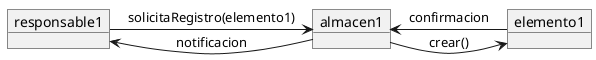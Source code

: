 @startuml
object responsable1
object almacen1
object elemento1

responsable1 -> almacen1 : solicitaRegistro(elemento1)
almacen1 -> elemento1 : crear()
elemento1 --> almacen1 : confirmacion
almacen1 --> responsable1 : notificacion
@enduml
